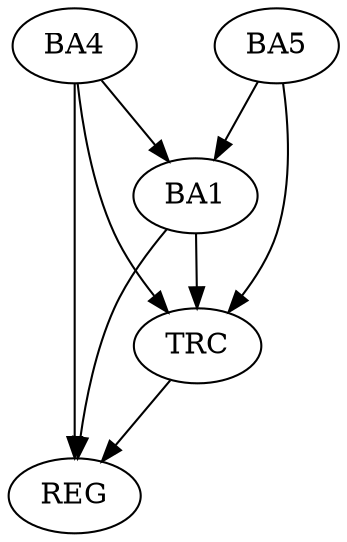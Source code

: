 strict digraph G {
  BA1 [ label="BA1" ];
  BA4 [ label="BA4" ];
  BA5 [ label="BA5" ];
  REG [ label="REG" ];
  TRC [ label="TRC" ];
  BA4 -> BA1;
  BA5 -> BA1;
  BA1 -> REG;
  BA4 -> REG;
  BA1 -> TRC;
  BA4 -> TRC;
  BA5 -> TRC;
  TRC -> REG;
}
